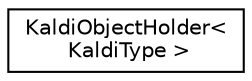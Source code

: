 digraph "Graphical Class Hierarchy"
{
  edge [fontname="Helvetica",fontsize="10",labelfontname="Helvetica",labelfontsize="10"];
  node [fontname="Helvetica",fontsize="10",shape=record];
  rankdir="LR";
  Node0 [label="KaldiObjectHolder\<\l KaldiType \>",height=0.2,width=0.4,color="black", fillcolor="white", style="filled",URL="$classkaldi_1_1KaldiObjectHolder.html",tooltip="KaldiObjectHolder works for Kaldi objects that have the \"standard\" Read and Write functions..."];
}
